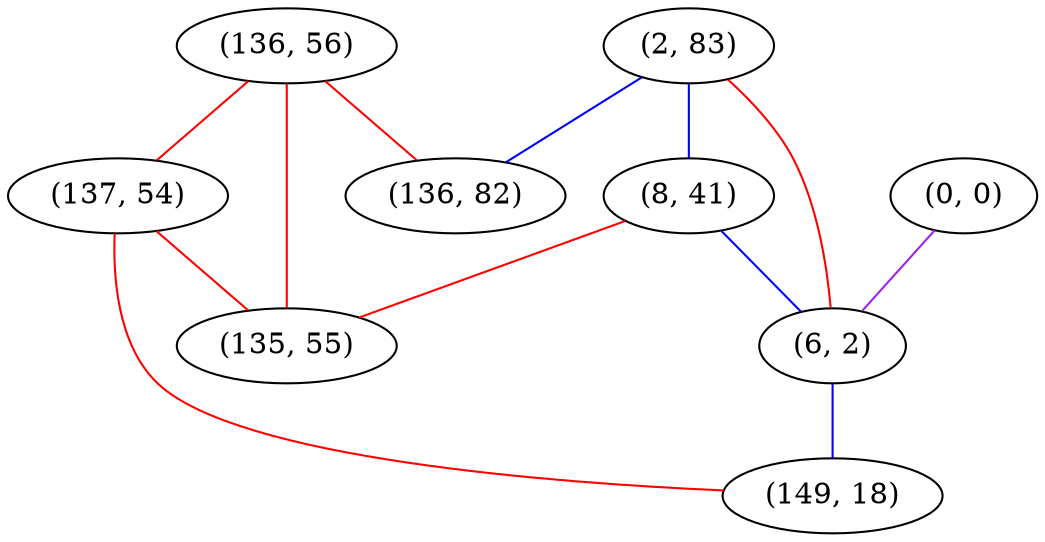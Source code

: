 graph "" {
"(136, 56)";
"(2, 83)";
"(137, 54)";
"(0, 0)";
"(8, 41)";
"(6, 2)";
"(136, 82)";
"(149, 18)";
"(135, 55)";
"(136, 56)" -- "(137, 54)"  [color=red, key=0, weight=1];
"(136, 56)" -- "(135, 55)"  [color=red, key=0, weight=1];
"(136, 56)" -- "(136, 82)"  [color=red, key=0, weight=1];
"(2, 83)" -- "(8, 41)"  [color=blue, key=0, weight=3];
"(2, 83)" -- "(6, 2)"  [color=red, key=0, weight=1];
"(2, 83)" -- "(136, 82)"  [color=blue, key=0, weight=3];
"(137, 54)" -- "(149, 18)"  [color=red, key=0, weight=1];
"(137, 54)" -- "(135, 55)"  [color=red, key=0, weight=1];
"(0, 0)" -- "(6, 2)"  [color=purple, key=0, weight=4];
"(8, 41)" -- "(6, 2)"  [color=blue, key=0, weight=3];
"(8, 41)" -- "(135, 55)"  [color=red, key=0, weight=1];
"(6, 2)" -- "(149, 18)"  [color=blue, key=0, weight=3];
}
